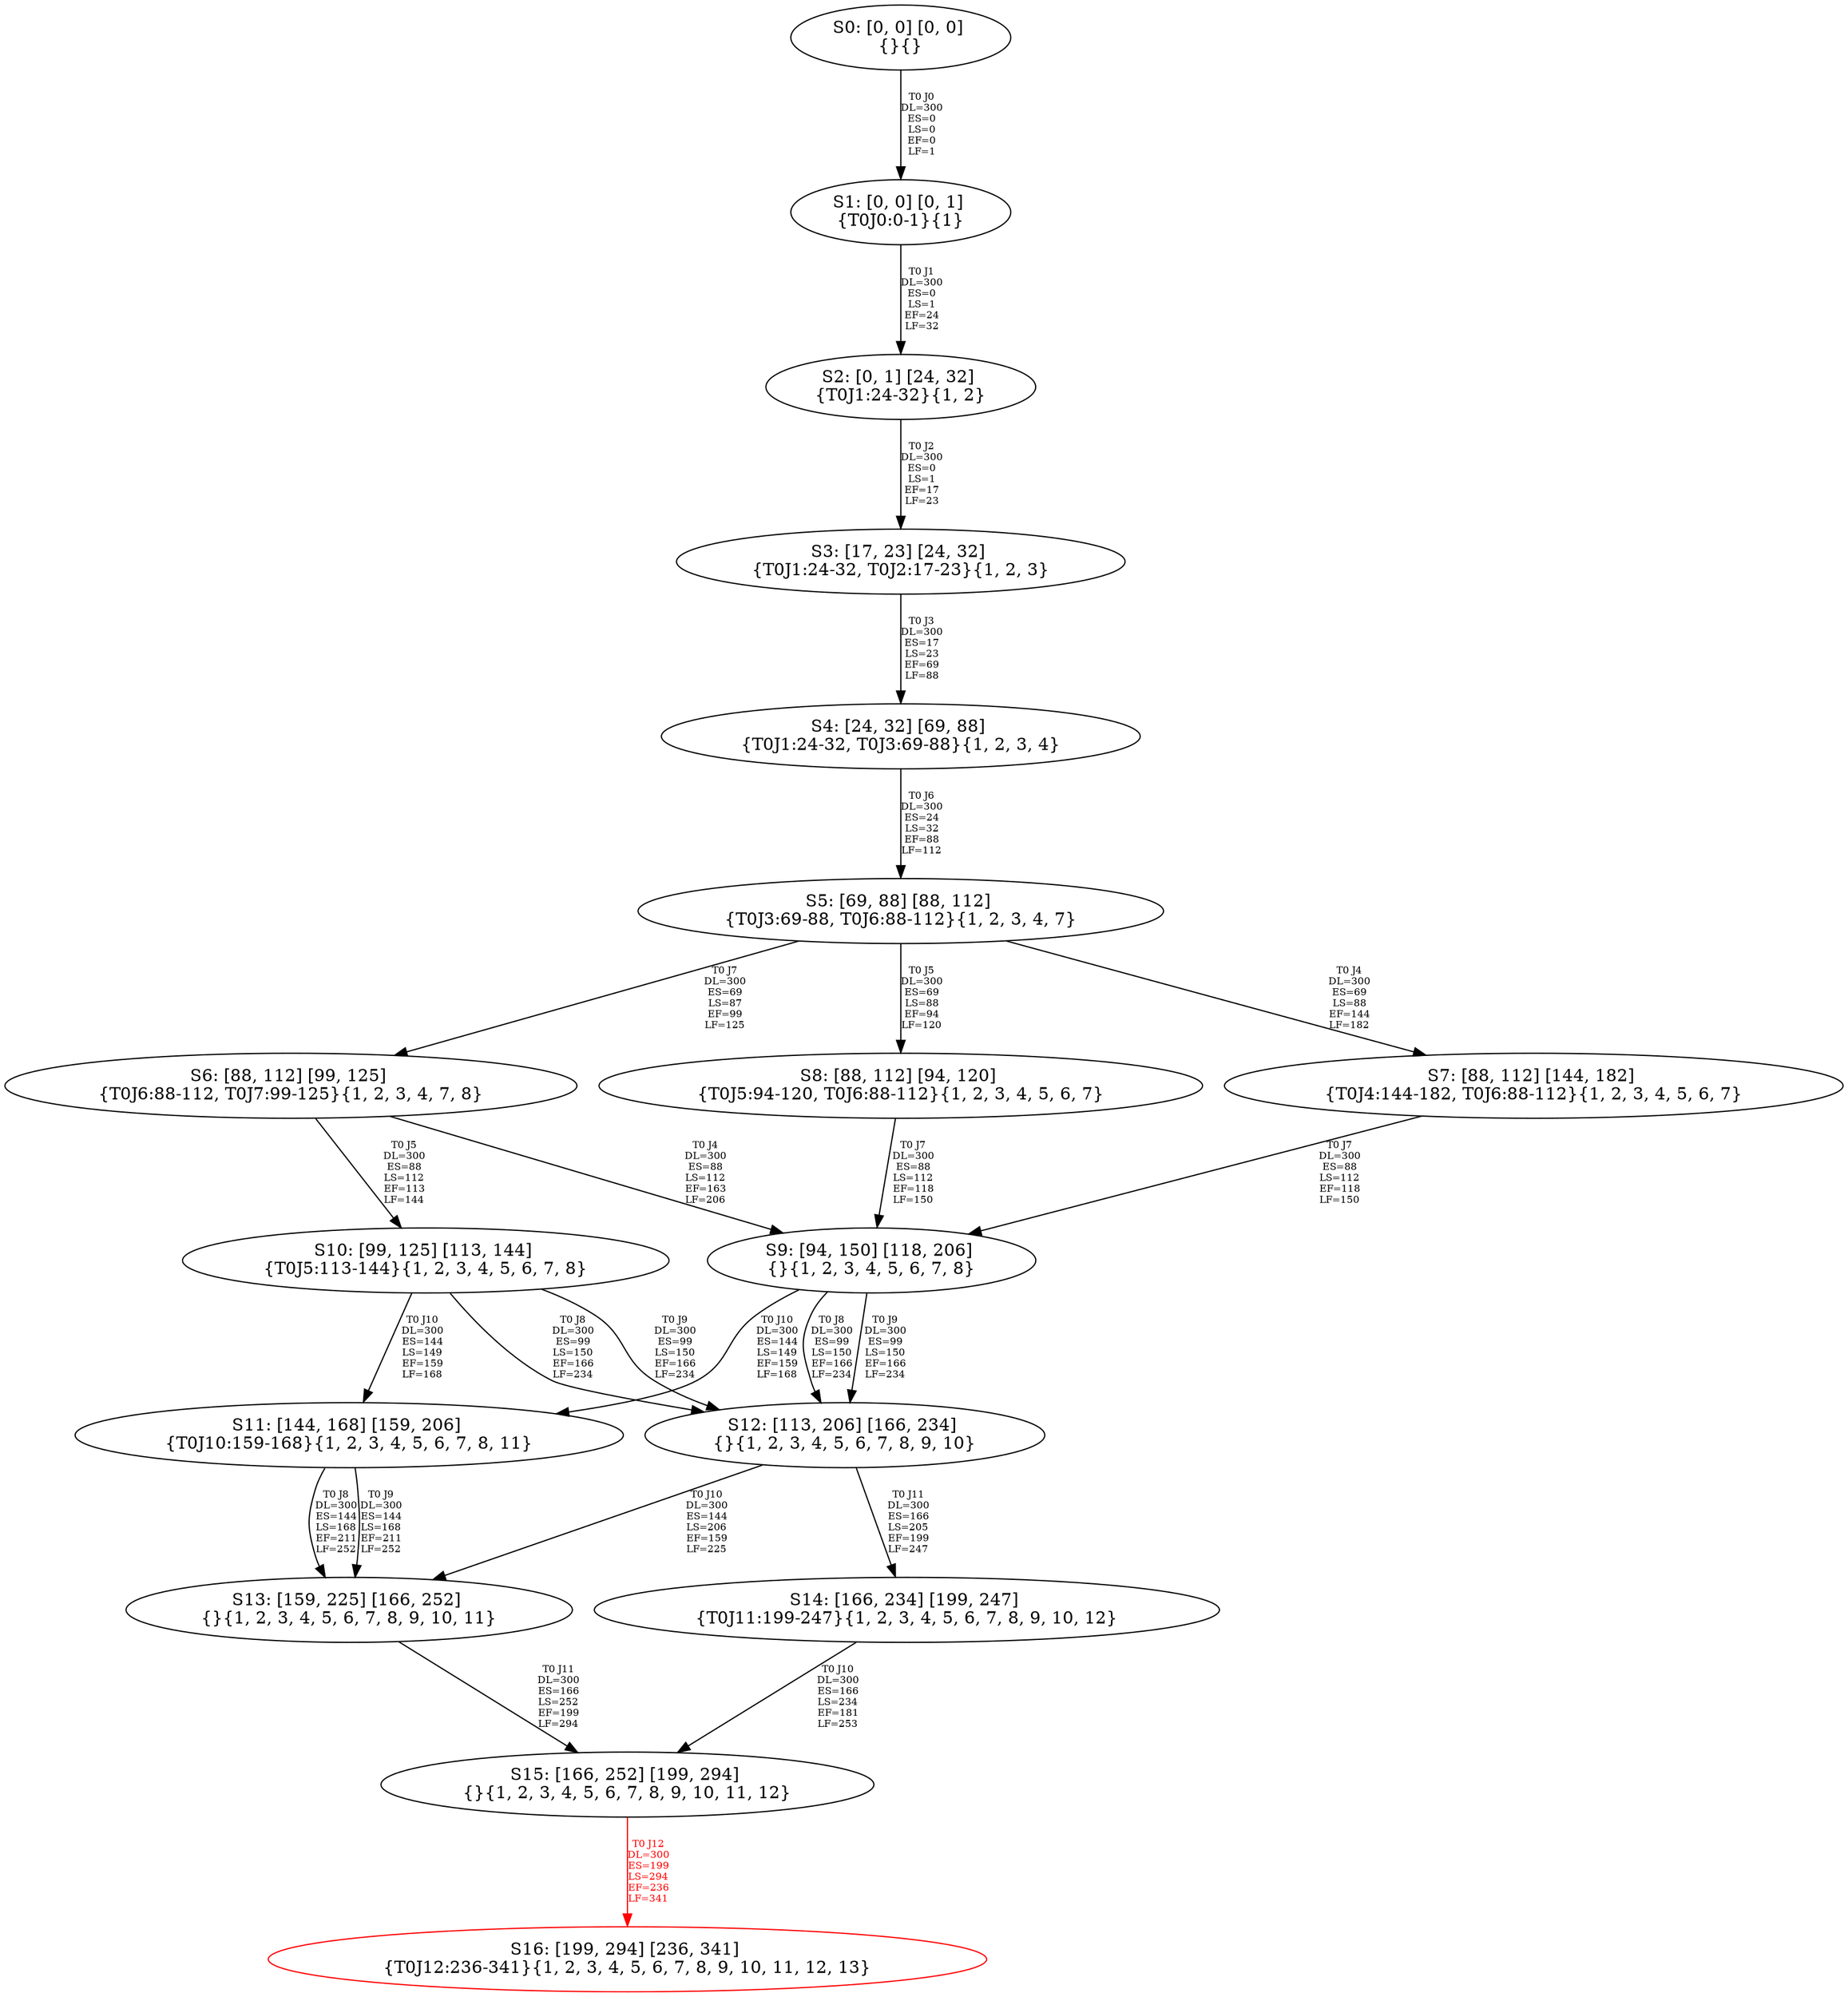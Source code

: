 digraph {
	S0[label="S0: [0, 0] [0, 0] \n{}{}"];
	S1[label="S1: [0, 0] [0, 1] \n{T0J0:0-1}{1}"];
	S2[label="S2: [0, 1] [24, 32] \n{T0J1:24-32}{1, 2}"];
	S3[label="S3: [17, 23] [24, 32] \n{T0J1:24-32, T0J2:17-23}{1, 2, 3}"];
	S4[label="S4: [24, 32] [69, 88] \n{T0J1:24-32, T0J3:69-88}{1, 2, 3, 4}"];
	S5[label="S5: [69, 88] [88, 112] \n{T0J3:69-88, T0J6:88-112}{1, 2, 3, 4, 7}"];
	S6[label="S6: [88, 112] [99, 125] \n{T0J6:88-112, T0J7:99-125}{1, 2, 3, 4, 7, 8}"];
	S7[label="S7: [88, 112] [144, 182] \n{T0J4:144-182, T0J6:88-112}{1, 2, 3, 4, 5, 6, 7}"];
	S8[label="S8: [88, 112] [94, 120] \n{T0J5:94-120, T0J6:88-112}{1, 2, 3, 4, 5, 6, 7}"];
	S9[label="S9: [94, 150] [118, 206] \n{}{1, 2, 3, 4, 5, 6, 7, 8}"];
	S10[label="S10: [99, 125] [113, 144] \n{T0J5:113-144}{1, 2, 3, 4, 5, 6, 7, 8}"];
	S11[label="S11: [144, 168] [159, 206] \n{T0J10:159-168}{1, 2, 3, 4, 5, 6, 7, 8, 11}"];
	S12[label="S12: [113, 206] [166, 234] \n{}{1, 2, 3, 4, 5, 6, 7, 8, 9, 10}"];
	S13[label="S13: [159, 225] [166, 252] \n{}{1, 2, 3, 4, 5, 6, 7, 8, 9, 10, 11}"];
	S14[label="S14: [166, 234] [199, 247] \n{T0J11:199-247}{1, 2, 3, 4, 5, 6, 7, 8, 9, 10, 12}"];
	S15[label="S15: [166, 252] [199, 294] \n{}{1, 2, 3, 4, 5, 6, 7, 8, 9, 10, 11, 12}"];
	S16[label="S16: [199, 294] [236, 341] \n{T0J12:236-341}{1, 2, 3, 4, 5, 6, 7, 8, 9, 10, 11, 12, 13}"];
	S0 -> S1[label="T0 J0\nDL=300\nES=0\nLS=0\nEF=0\nLF=1",fontsize=8];
	S1 -> S2[label="T0 J1\nDL=300\nES=0\nLS=1\nEF=24\nLF=32",fontsize=8];
	S2 -> S3[label="T0 J2\nDL=300\nES=0\nLS=1\nEF=17\nLF=23",fontsize=8];
	S3 -> S4[label="T0 J3\nDL=300\nES=17\nLS=23\nEF=69\nLF=88",fontsize=8];
	S4 -> S5[label="T0 J6\nDL=300\nES=24\nLS=32\nEF=88\nLF=112",fontsize=8];
	S5 -> S7[label="T0 J4\nDL=300\nES=69\nLS=88\nEF=144\nLF=182",fontsize=8];
	S5 -> S8[label="T0 J5\nDL=300\nES=69\nLS=88\nEF=94\nLF=120",fontsize=8];
	S5 -> S6[label="T0 J7\nDL=300\nES=69\nLS=87\nEF=99\nLF=125",fontsize=8];
	S6 -> S9[label="T0 J4\nDL=300\nES=88\nLS=112\nEF=163\nLF=206",fontsize=8];
	S6 -> S10[label="T0 J5\nDL=300\nES=88\nLS=112\nEF=113\nLF=144",fontsize=8];
	S7 -> S9[label="T0 J7\nDL=300\nES=88\nLS=112\nEF=118\nLF=150",fontsize=8];
	S8 -> S9[label="T0 J7\nDL=300\nES=88\nLS=112\nEF=118\nLF=150",fontsize=8];
	S9 -> S12[label="T0 J8\nDL=300\nES=99\nLS=150\nEF=166\nLF=234",fontsize=8];
	S9 -> S12[label="T0 J9\nDL=300\nES=99\nLS=150\nEF=166\nLF=234",fontsize=8];
	S9 -> S11[label="T0 J10\nDL=300\nES=144\nLS=149\nEF=159\nLF=168",fontsize=8];
	S10 -> S12[label="T0 J8\nDL=300\nES=99\nLS=150\nEF=166\nLF=234",fontsize=8];
	S10 -> S12[label="T0 J9\nDL=300\nES=99\nLS=150\nEF=166\nLF=234",fontsize=8];
	S10 -> S11[label="T0 J10\nDL=300\nES=144\nLS=149\nEF=159\nLF=168",fontsize=8];
	S11 -> S13[label="T0 J8\nDL=300\nES=144\nLS=168\nEF=211\nLF=252",fontsize=8];
	S11 -> S13[label="T0 J9\nDL=300\nES=144\nLS=168\nEF=211\nLF=252",fontsize=8];
	S12 -> S13[label="T0 J10\nDL=300\nES=144\nLS=206\nEF=159\nLF=225",fontsize=8];
	S12 -> S14[label="T0 J11\nDL=300\nES=166\nLS=205\nEF=199\nLF=247",fontsize=8];
	S13 -> S15[label="T0 J11\nDL=300\nES=166\nLS=252\nEF=199\nLF=294",fontsize=8];
	S14 -> S15[label="T0 J10\nDL=300\nES=166\nLS=234\nEF=181\nLF=253",fontsize=8];
	S15 -> S16[label="T0 J12\nDL=300\nES=199\nLS=294\nEF=236\nLF=341",color=Red,fontcolor=Red,fontsize=8];
S16[color=Red];
}
